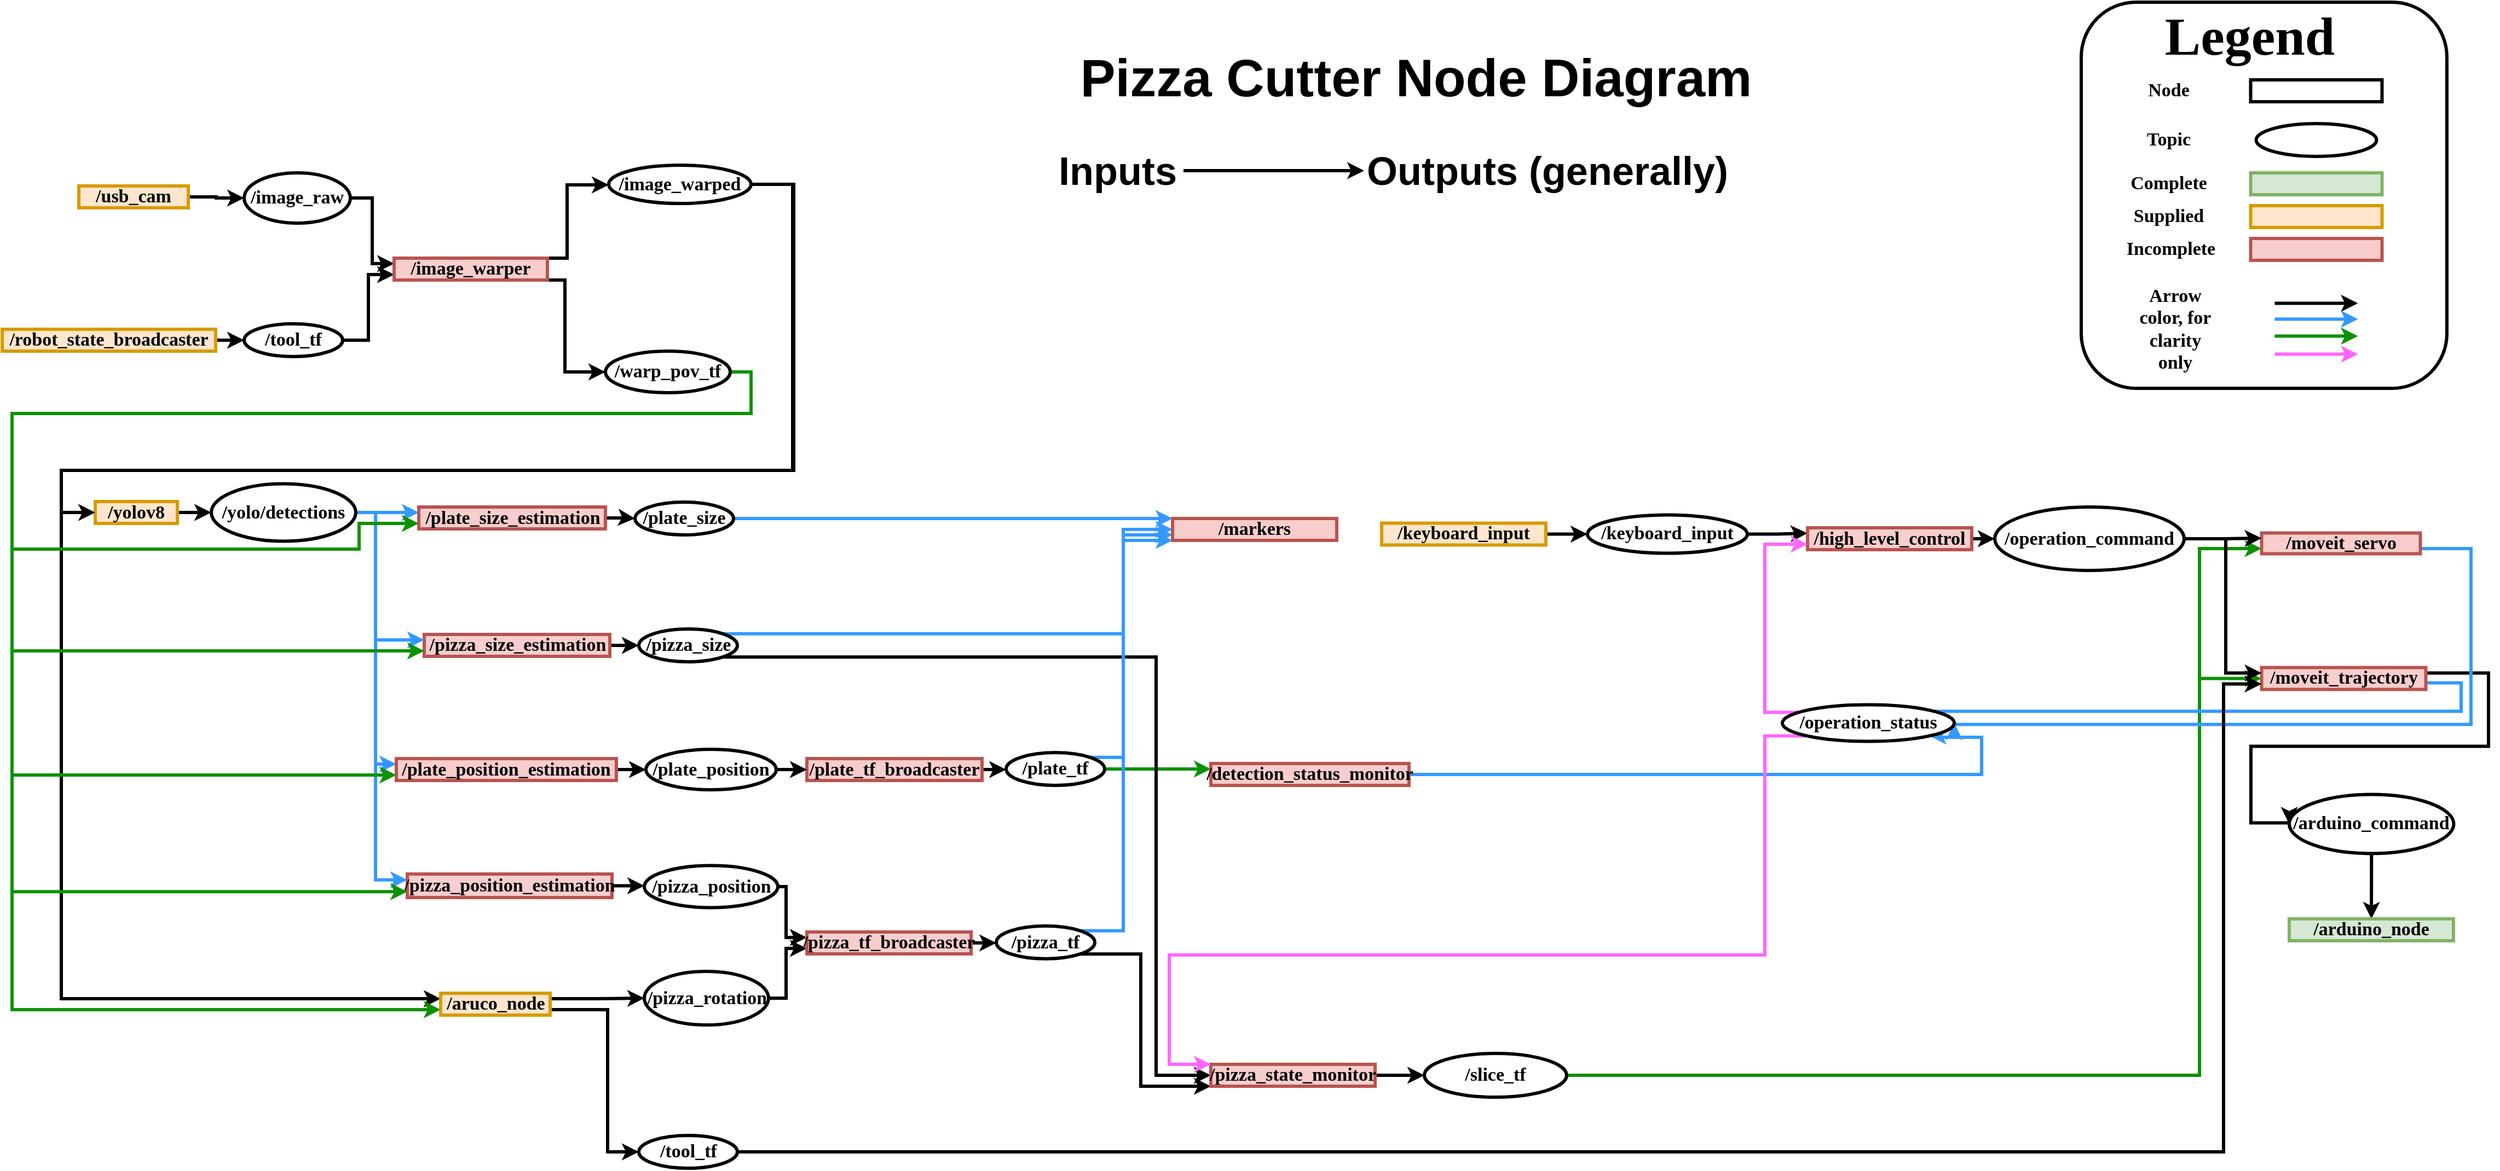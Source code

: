 <mxfile version="22.0.2" type="device">
  <diagram id="kWllGDHQSPJGRlG6Iizl" name="Updated Node Diagram">
    <mxGraphModel dx="8381" dy="4544" grid="0" gridSize="10" guides="1" tooltips="1" connect="1" arrows="1" fold="1" page="0" pageScale="1" pageWidth="827" pageHeight="1169" math="0" shadow="0">
      <root>
        <mxCell id="0" />
        <mxCell id="1" parent="0" />
        <mxCell id="zEa8WuOgElTmcph--bMK-1" style="edgeStyle=orthogonalEdgeStyle;rounded=0;orthogonalLoop=1;jettySize=auto;html=1;exitX=1;exitY=0.5;exitDx=0;exitDy=0;entryX=0;entryY=0.5;entryDx=0;entryDy=0;fontSize=17;strokeWidth=3;fontFamily=Calibri;fontStyle=1" parent="1" source="zEa8WuOgElTmcph--bMK-2" target="zEa8WuOgElTmcph--bMK-9" edge="1">
          <mxGeometry relative="1" as="geometry" />
        </mxCell>
        <mxCell id="zEa8WuOgElTmcph--bMK-2" value="/usb_cam" style="rounded=0;whiteSpace=wrap;html=1;movable=1;resizable=1;rotatable=1;deletable=1;editable=1;locked=0;connectable=1;fillColor=#ffe6cc;strokeColor=#d79b00;fontColor=#000000;fontSize=17;strokeWidth=3;fontFamily=Calibri;fontStyle=1" parent="1" vertex="1">
          <mxGeometry x="-7258" y="-3728" width="100" height="20" as="geometry" />
        </mxCell>
        <mxCell id="zEa8WuOgElTmcph--bMK-3" style="edgeStyle=orthogonalEdgeStyle;rounded=0;orthogonalLoop=1;jettySize=auto;html=1;exitX=1;exitY=0.5;exitDx=0;exitDy=0;entryX=0;entryY=0.5;entryDx=0;entryDy=0;fontSize=17;strokeWidth=3;fontFamily=Calibri;fontStyle=1" parent="1" source="zEa8WuOgElTmcph--bMK-4" target="zEa8WuOgElTmcph--bMK-14" edge="1">
          <mxGeometry relative="1" as="geometry" />
        </mxCell>
        <mxCell id="zEa8WuOgElTmcph--bMK-4" value="/yolov8" style="rounded=0;whiteSpace=wrap;html=1;movable=1;resizable=1;rotatable=1;deletable=1;editable=1;locked=0;connectable=1;fillColor=#ffe6cc;strokeColor=#d79b00;fontColor=#000000;fontSize=17;strokeWidth=3;fontFamily=Calibri;fontStyle=1" parent="1" vertex="1">
          <mxGeometry x="-7243" y="-3439.5" width="75" height="20" as="geometry" />
        </mxCell>
        <mxCell id="GLEPuOQoC-FSqrMFr7xG-17" style="edgeStyle=orthogonalEdgeStyle;rounded=0;orthogonalLoop=1;jettySize=auto;html=1;exitX=1;exitY=0.5;exitDx=0;exitDy=0;entryX=0;entryY=0.5;entryDx=0;entryDy=0;fontSize=17;strokeWidth=3;fontFamily=Calibri;fontStyle=1" parent="1" source="zEa8WuOgElTmcph--bMK-6" target="zEa8WuOgElTmcph--bMK-65" edge="1">
          <mxGeometry relative="1" as="geometry" />
        </mxCell>
        <mxCell id="zEa8WuOgElTmcph--bMK-6" value="/pizza_size_estimation" style="rounded=0;whiteSpace=wrap;html=1;movable=1;resizable=1;rotatable=1;deletable=1;editable=1;locked=0;connectable=1;fillColor=#f8cecc;strokeColor=#b85450;fontColor=#000000;fontSize=17;strokeWidth=3;fontFamily=Calibri;fontStyle=1" parent="1" vertex="1">
          <mxGeometry x="-6942.5" y="-3318" width="169.5" height="20" as="geometry" />
        </mxCell>
        <mxCell id="zEa8WuOgElTmcph--bMK-129" style="edgeStyle=orthogonalEdgeStyle;rounded=0;orthogonalLoop=1;jettySize=auto;html=1;exitX=1;exitY=0.5;exitDx=0;exitDy=0;entryX=0;entryY=0.25;entryDx=0;entryDy=0;fontSize=17;strokeWidth=3;fontFamily=Calibri;fontStyle=1" parent="1" source="zEa8WuOgElTmcph--bMK-9" target="zEa8WuOgElTmcph--bMK-29" edge="1">
          <mxGeometry relative="1" as="geometry" />
        </mxCell>
        <mxCell id="zEa8WuOgElTmcph--bMK-9" value="/image_raw" style="ellipse;whiteSpace=wrap;html=1;movable=1;resizable=1;rotatable=1;deletable=1;editable=1;locked=0;connectable=1;fontSize=17;strokeWidth=3;fontFamily=Calibri;fontStyle=1" parent="1" vertex="1">
          <mxGeometry x="-7107" y="-3740" width="97" height="46" as="geometry" />
        </mxCell>
        <mxCell id="zEa8WuOgElTmcph--bMK-151" style="edgeStyle=orthogonalEdgeStyle;rounded=0;orthogonalLoop=1;jettySize=auto;html=1;exitX=1;exitY=0.5;exitDx=0;exitDy=0;entryX=0;entryY=0.25;entryDx=0;entryDy=0;strokeColor=#3399FF;fontSize=17;strokeWidth=3;fontFamily=Calibri;fontStyle=1" parent="1" source="zEa8WuOgElTmcph--bMK-14" target="zEa8WuOgElTmcph--bMK-67" edge="1">
          <mxGeometry relative="1" as="geometry" />
        </mxCell>
        <mxCell id="zEa8WuOgElTmcph--bMK-153" style="edgeStyle=orthogonalEdgeStyle;rounded=0;orthogonalLoop=1;jettySize=auto;html=1;exitX=1;exitY=0.5;exitDx=0;exitDy=0;entryX=0;entryY=0.25;entryDx=0;entryDy=0;strokeColor=#3399FF;fontSize=17;strokeWidth=3;fontFamily=Calibri;fontStyle=1" parent="1" source="zEa8WuOgElTmcph--bMK-14" target="zEa8WuOgElTmcph--bMK-48" edge="1">
          <mxGeometry relative="1" as="geometry">
            <Array as="points">
              <mxPoint x="-6987" y="-3429" />
              <mxPoint x="-6987" y="-3199" />
            </Array>
          </mxGeometry>
        </mxCell>
        <mxCell id="zEa8WuOgElTmcph--bMK-154" style="edgeStyle=orthogonalEdgeStyle;rounded=0;orthogonalLoop=1;jettySize=auto;html=1;exitX=1;exitY=0.5;exitDx=0;exitDy=0;entryX=0;entryY=0.25;entryDx=0;entryDy=0;strokeColor=#3399FF;fontSize=17;strokeWidth=3;fontFamily=Calibri;fontStyle=1" parent="1" source="zEa8WuOgElTmcph--bMK-14" target="zEa8WuOgElTmcph--bMK-16" edge="1">
          <mxGeometry relative="1" as="geometry">
            <Array as="points">
              <mxPoint x="-6987" y="-3429" />
              <mxPoint x="-6987" y="-3093" />
            </Array>
          </mxGeometry>
        </mxCell>
        <mxCell id="zEa8WuOgElTmcph--bMK-156" style="edgeStyle=orthogonalEdgeStyle;rounded=0;orthogonalLoop=1;jettySize=auto;html=1;exitX=1;exitY=0.5;exitDx=0;exitDy=0;entryX=0;entryY=0.25;entryDx=0;entryDy=0;strokeColor=#3399FF;fontSize=17;strokeWidth=3;fontFamily=Calibri;fontStyle=1" parent="1" source="zEa8WuOgElTmcph--bMK-14" target="zEa8WuOgElTmcph--bMK-6" edge="1">
          <mxGeometry relative="1" as="geometry">
            <Array as="points">
              <mxPoint x="-6987" y="-3429" />
              <mxPoint x="-6987" y="-3313" />
            </Array>
          </mxGeometry>
        </mxCell>
        <mxCell id="zEa8WuOgElTmcph--bMK-14" value="/yolo/detections" style="ellipse;whiteSpace=wrap;html=1;movable=1;resizable=1;rotatable=1;deletable=1;editable=1;locked=0;connectable=1;fontSize=17;strokeWidth=3;fontFamily=Calibri;fontStyle=1" parent="1" vertex="1">
          <mxGeometry x="-7137" y="-3455.75" width="132" height="52.5" as="geometry" />
        </mxCell>
        <mxCell id="GLEPuOQoC-FSqrMFr7xG-12" style="edgeStyle=orthogonalEdgeStyle;rounded=0;orthogonalLoop=1;jettySize=auto;html=1;exitX=1;exitY=0.5;exitDx=0;exitDy=0;entryX=0;entryY=0.5;entryDx=0;entryDy=0;fontSize=17;strokeWidth=3;fontFamily=Calibri;fontStyle=1" parent="1" source="zEa8WuOgElTmcph--bMK-16" target="GLEPuOQoC-FSqrMFr7xG-11" edge="1">
          <mxGeometry relative="1" as="geometry" />
        </mxCell>
        <mxCell id="zEa8WuOgElTmcph--bMK-16" value="/pizza_position_estimation" style="rounded=0;whiteSpace=wrap;html=1;movable=1;resizable=1;rotatable=1;deletable=1;editable=1;locked=0;connectable=1;fillColor=#f8cecc;strokeColor=#b85450;fontColor=#000000;fontSize=17;strokeWidth=3;fontFamily=Calibri;fontStyle=1" parent="1" vertex="1">
          <mxGeometry x="-6958" y="-3099" width="187" height="21.5" as="geometry" />
        </mxCell>
        <mxCell id="GLEPuOQoC-FSqrMFr7xG-10" style="edgeStyle=orthogonalEdgeStyle;rounded=0;orthogonalLoop=1;jettySize=auto;html=1;exitX=1;exitY=0.25;exitDx=0;exitDy=0;fontSize=17;strokeWidth=3;fontFamily=Calibri;fontStyle=1" parent="1" source="HF17gQeOxWjfUrb4KybP-2" target="zEa8WuOgElTmcph--bMK-43" edge="1">
          <mxGeometry relative="1" as="geometry">
            <mxPoint x="-6305" y="-2985" as="sourcePoint" />
          </mxGeometry>
        </mxCell>
        <mxCell id="zEa8WuOgElTmcph--bMK-19" style="edgeStyle=orthogonalEdgeStyle;rounded=0;orthogonalLoop=1;jettySize=auto;html=1;exitX=1;exitY=0.5;exitDx=0;exitDy=0;entryX=0;entryY=0.5;entryDx=0;entryDy=0;fontSize=17;strokeWidth=3;fontFamily=Calibri;fontStyle=1" parent="1" source="zEa8WuOgElTmcph--bMK-20" target="zEa8WuOgElTmcph--bMK-22" edge="1">
          <mxGeometry relative="1" as="geometry" />
        </mxCell>
        <mxCell id="zEa8WuOgElTmcph--bMK-20" value="/robot_state_broadcaster" style="rounded=0;whiteSpace=wrap;html=1;movable=1;resizable=1;rotatable=1;deletable=1;editable=1;locked=0;connectable=1;fillColor=#ffe6cc;strokeColor=#d79b00;fontColor=#000000;fontSize=17;strokeWidth=3;fontFamily=Calibri;fontStyle=1" parent="1" vertex="1">
          <mxGeometry x="-7328" y="-3597" width="195" height="20" as="geometry" />
        </mxCell>
        <mxCell id="zEa8WuOgElTmcph--bMK-131" style="edgeStyle=orthogonalEdgeStyle;rounded=0;orthogonalLoop=1;jettySize=auto;html=1;exitX=1;exitY=0.5;exitDx=0;exitDy=0;entryX=0;entryY=0.75;entryDx=0;entryDy=0;fontSize=17;strokeWidth=3;fontFamily=Calibri;fontStyle=1" parent="1" source="zEa8WuOgElTmcph--bMK-22" target="zEa8WuOgElTmcph--bMK-29" edge="1">
          <mxGeometry relative="1" as="geometry" />
        </mxCell>
        <mxCell id="zEa8WuOgElTmcph--bMK-22" value="/tool_tf" style="ellipse;whiteSpace=wrap;html=1;movable=1;resizable=1;rotatable=1;deletable=1;editable=1;locked=0;connectable=1;fontSize=17;strokeWidth=3;fontFamily=Calibri;fontStyle=1" parent="1" vertex="1">
          <mxGeometry x="-7107" y="-3602" width="90" height="30" as="geometry" />
        </mxCell>
        <mxCell id="GLEPuOQoC-FSqrMFr7xG-8" style="edgeStyle=orthogonalEdgeStyle;rounded=0;orthogonalLoop=1;jettySize=auto;html=1;exitX=1;exitY=0.5;exitDx=0;exitDy=0;entryX=0;entryY=0.5;entryDx=0;entryDy=0;fontSize=17;strokeWidth=3;fontFamily=Calibri;fontStyle=1" parent="1" source="zEa8WuOgElTmcph--bMK-24" target="zEa8WuOgElTmcph--bMK-4" edge="1">
          <mxGeometry relative="1" as="geometry">
            <Array as="points">
              <mxPoint x="-6605" y="-3730" />
              <mxPoint x="-6605" y="-3468" />
              <mxPoint x="-7274" y="-3468" />
              <mxPoint x="-7274" y="-3430" />
            </Array>
          </mxGeometry>
        </mxCell>
        <mxCell id="HF17gQeOxWjfUrb4KybP-5" style="edgeStyle=orthogonalEdgeStyle;rounded=0;orthogonalLoop=1;jettySize=auto;html=1;exitX=1;exitY=0.5;exitDx=0;exitDy=0;fontSize=17;entryX=0;entryY=0.25;entryDx=0;entryDy=0;strokeWidth=3;fontFamily=Calibri;fontStyle=1" parent="1" source="zEa8WuOgElTmcph--bMK-24" target="HF17gQeOxWjfUrb4KybP-2" edge="1">
          <mxGeometry relative="1" as="geometry">
            <mxPoint x="-6993" y="-3033" as="targetPoint" />
            <Array as="points">
              <mxPoint x="-6606" y="-3730" />
              <mxPoint x="-6606" y="-3468" />
              <mxPoint x="-7274" y="-3468" />
              <mxPoint x="-7274" y="-2985" />
            </Array>
          </mxGeometry>
        </mxCell>
        <mxCell id="zEa8WuOgElTmcph--bMK-24" value="/image_warped" style="ellipse;whiteSpace=wrap;html=1;movable=1;resizable=1;rotatable=1;deletable=1;editable=1;locked=0;connectable=1;fontSize=17;strokeWidth=3;fontFamily=Calibri;fontStyle=1" parent="1" vertex="1">
          <mxGeometry x="-6774" y="-3747" width="130" height="35" as="geometry" />
        </mxCell>
        <mxCell id="zEa8WuOgElTmcph--bMK-133" style="edgeStyle=orthogonalEdgeStyle;rounded=0;orthogonalLoop=1;jettySize=auto;html=1;exitX=1;exitY=0;exitDx=0;exitDy=0;entryX=0;entryY=0.5;entryDx=0;entryDy=0;fontSize=17;strokeWidth=3;fontFamily=Calibri;fontStyle=1" parent="1" source="zEa8WuOgElTmcph--bMK-29" target="zEa8WuOgElTmcph--bMK-24" edge="1">
          <mxGeometry relative="1" as="geometry">
            <mxPoint x="-6668.87" y="-3709.913" as="targetPoint" />
            <Array as="points">
              <mxPoint x="-6812" y="-3662" />
              <mxPoint x="-6812" y="-3729" />
              <mxPoint x="-6774" y="-3729" />
            </Array>
          </mxGeometry>
        </mxCell>
        <mxCell id="zEa8WuOgElTmcph--bMK-142" style="edgeStyle=orthogonalEdgeStyle;rounded=0;orthogonalLoop=1;jettySize=auto;html=1;exitX=1;exitY=1;exitDx=0;exitDy=0;entryX=0;entryY=0.5;entryDx=0;entryDy=0;fontSize=17;strokeWidth=3;fontFamily=Calibri;fontStyle=1" parent="1" source="zEa8WuOgElTmcph--bMK-29" target="zEa8WuOgElTmcph--bMK-41" edge="1">
          <mxGeometry relative="1" as="geometry">
            <Array as="points">
              <mxPoint x="-6814" y="-3642" />
              <mxPoint x="-6814" y="-3558" />
            </Array>
          </mxGeometry>
        </mxCell>
        <mxCell id="zEa8WuOgElTmcph--bMK-29" value="/image_warper" style="rounded=0;whiteSpace=wrap;html=1;movable=1;resizable=1;rotatable=1;deletable=1;editable=1;locked=0;connectable=1;fillColor=#f8cecc;strokeColor=#b85450;fontColor=#000000;fontSize=17;strokeWidth=3;fontFamily=Calibri;fontStyle=1" parent="1" vertex="1">
          <mxGeometry x="-6970" y="-3662" width="140" height="20" as="geometry" />
        </mxCell>
        <mxCell id="GLEPuOQoC-FSqrMFr7xG-1" style="edgeStyle=orthogonalEdgeStyle;rounded=0;orthogonalLoop=1;jettySize=auto;html=1;exitX=1;exitY=0.5;exitDx=0;exitDy=0;entryX=0;entryY=0.75;entryDx=0;entryDy=0;strokeColor=#0c9202;fontSize=17;strokeWidth=3;fontFamily=Calibri;fontStyle=1" parent="1" source="zEa8WuOgElTmcph--bMK-41" target="zEa8WuOgElTmcph--bMK-67" edge="1">
          <mxGeometry relative="1" as="geometry">
            <Array as="points">
              <mxPoint x="-6644" y="-3558" />
              <mxPoint x="-6644" y="-3520" />
              <mxPoint x="-7319" y="-3520" />
              <mxPoint x="-7319" y="-3396" />
              <mxPoint x="-7002" y="-3396" />
              <mxPoint x="-7002" y="-3420" />
            </Array>
          </mxGeometry>
        </mxCell>
        <mxCell id="GLEPuOQoC-FSqrMFr7xG-2" style="edgeStyle=orthogonalEdgeStyle;rounded=0;orthogonalLoop=1;jettySize=auto;html=1;exitX=1;exitY=0.5;exitDx=0;exitDy=0;entryX=0;entryY=0.75;entryDx=0;entryDy=0;strokeColor=#0c9202;fontSize=17;strokeWidth=3;fontFamily=Calibri;fontStyle=1" parent="1" source="zEa8WuOgElTmcph--bMK-41" target="zEa8WuOgElTmcph--bMK-6" edge="1">
          <mxGeometry relative="1" as="geometry">
            <Array as="points">
              <mxPoint x="-6644" y="-3558" />
              <mxPoint x="-6644" y="-3520" />
              <mxPoint x="-7319" y="-3520" />
              <mxPoint x="-7319" y="-3303" />
            </Array>
          </mxGeometry>
        </mxCell>
        <mxCell id="GLEPuOQoC-FSqrMFr7xG-3" style="edgeStyle=orthogonalEdgeStyle;rounded=0;orthogonalLoop=1;jettySize=auto;html=1;exitX=1;exitY=0.5;exitDx=0;exitDy=0;entryX=0;entryY=0.75;entryDx=0;entryDy=0;strokeColor=#0c9202;fontSize=17;strokeWidth=3;fontFamily=Calibri;fontStyle=1" parent="1" source="zEa8WuOgElTmcph--bMK-41" target="zEa8WuOgElTmcph--bMK-48" edge="1">
          <mxGeometry relative="1" as="geometry">
            <Array as="points">
              <mxPoint x="-6644" y="-3558" />
              <mxPoint x="-6644" y="-3520" />
              <mxPoint x="-7319" y="-3520" />
              <mxPoint x="-7319" y="-3189" />
            </Array>
          </mxGeometry>
        </mxCell>
        <mxCell id="GLEPuOQoC-FSqrMFr7xG-4" style="edgeStyle=orthogonalEdgeStyle;rounded=0;orthogonalLoop=1;jettySize=auto;html=1;exitX=1;exitY=0.5;exitDx=0;exitDy=0;entryX=0;entryY=0.75;entryDx=0;entryDy=0;strokeColor=#0C9202;fontSize=17;strokeWidth=3;fontFamily=Calibri;fontStyle=1" parent="1" source="zEa8WuOgElTmcph--bMK-41" target="zEa8WuOgElTmcph--bMK-16" edge="1">
          <mxGeometry relative="1" as="geometry">
            <Array as="points">
              <mxPoint x="-6644" y="-3558" />
              <mxPoint x="-6644" y="-3520" />
              <mxPoint x="-7319" y="-3520" />
              <mxPoint x="-7319" y="-3082" />
            </Array>
          </mxGeometry>
        </mxCell>
        <mxCell id="HF17gQeOxWjfUrb4KybP-4" style="edgeStyle=orthogonalEdgeStyle;rounded=0;orthogonalLoop=1;jettySize=auto;html=1;exitX=1;exitY=0.5;exitDx=0;exitDy=0;strokeColor=#0C9202;fontSize=17;entryX=0;entryY=0.75;entryDx=0;entryDy=0;strokeWidth=3;fontFamily=Calibri;fontStyle=1" parent="1" source="zEa8WuOgElTmcph--bMK-41" target="HF17gQeOxWjfUrb4KybP-2" edge="1">
          <mxGeometry relative="1" as="geometry">
            <mxPoint x="-7107" y="-2915" as="targetPoint" />
            <Array as="points">
              <mxPoint x="-6644" y="-3558" />
              <mxPoint x="-6644" y="-3520" />
              <mxPoint x="-7319" y="-3520" />
              <mxPoint x="-7319" y="-2975" />
            </Array>
          </mxGeometry>
        </mxCell>
        <mxCell id="zEa8WuOgElTmcph--bMK-41" value="/warp_pov_tf" style="ellipse;whiteSpace=wrap;html=1;movable=1;resizable=1;rotatable=1;deletable=1;editable=1;locked=0;connectable=1;fontSize=17;strokeWidth=3;fontFamily=Calibri;fontStyle=1" parent="1" vertex="1">
          <mxGeometry x="-6777" y="-3577" width="114" height="38" as="geometry" />
        </mxCell>
        <mxCell id="GLEPuOQoC-FSqrMFr7xG-14" style="edgeStyle=orthogonalEdgeStyle;rounded=0;orthogonalLoop=1;jettySize=auto;html=1;exitX=1;exitY=0.5;exitDx=0;exitDy=0;entryX=0;entryY=0.75;entryDx=0;entryDy=0;fontSize=17;strokeWidth=3;fontFamily=Calibri;fontStyle=1" parent="1" source="zEa8WuOgElTmcph--bMK-43" target="GLEPuOQoC-FSqrMFr7xG-13" edge="1">
          <mxGeometry relative="1" as="geometry">
            <Array as="points">
              <mxPoint x="-6612" y="-2985" />
              <mxPoint x="-6612" y="-3031" />
            </Array>
          </mxGeometry>
        </mxCell>
        <mxCell id="zEa8WuOgElTmcph--bMK-43" value="/pizza_rotation" style="ellipse;whiteSpace=wrap;html=1;movable=1;resizable=1;rotatable=1;deletable=1;editable=1;locked=0;connectable=1;fontSize=17;strokeWidth=3;fontFamily=Calibri;fontStyle=1" parent="1" vertex="1">
          <mxGeometry x="-6741.5" y="-3010" width="113.5" height="49" as="geometry" />
        </mxCell>
        <mxCell id="GLEPuOQoC-FSqrMFr7xG-18" style="edgeStyle=orthogonalEdgeStyle;rounded=0;orthogonalLoop=1;jettySize=auto;html=1;exitX=1;exitY=0.5;exitDx=0;exitDy=0;entryX=0;entryY=0.5;entryDx=0;entryDy=0;fontSize=17;strokeWidth=3;fontFamily=Calibri;fontStyle=1" parent="1" source="zEa8WuOgElTmcph--bMK-48" target="zEa8WuOgElTmcph--bMK-69" edge="1">
          <mxGeometry relative="1" as="geometry" />
        </mxCell>
        <mxCell id="zEa8WuOgElTmcph--bMK-48" value="/plate_position_estimation" style="rounded=0;whiteSpace=wrap;html=1;movable=1;resizable=1;rotatable=1;deletable=1;editable=1;locked=0;connectable=1;fillColor=#f8cecc;strokeColor=#b85450;fontColor=#000000;fontSize=17;strokeWidth=3;fontFamily=Calibri;fontStyle=1" parent="1" vertex="1">
          <mxGeometry x="-6968" y="-3204.5" width="201" height="20" as="geometry" />
        </mxCell>
        <mxCell id="GLEPuOQoC-FSqrMFr7xG-21" style="edgeStyle=orthogonalEdgeStyle;rounded=0;orthogonalLoop=1;jettySize=auto;html=1;exitX=1;exitY=0.5;exitDx=0;exitDy=0;entryX=0;entryY=0.5;entryDx=0;entryDy=0;fontSize=17;strokeWidth=3;fontFamily=Calibri;fontStyle=1" parent="1" source="zEa8WuOgElTmcph--bMK-59" target="zEa8WuOgElTmcph--bMK-63" edge="1">
          <mxGeometry relative="1" as="geometry" />
        </mxCell>
        <mxCell id="zEa8WuOgElTmcph--bMK-59" value="/plate_tf_broadcaster" style="rounded=0;whiteSpace=wrap;html=1;movable=1;resizable=1;rotatable=1;deletable=1;editable=1;locked=0;connectable=1;fillColor=#f8cecc;strokeColor=#b85450;fontColor=#000000;fontSize=17;strokeWidth=3;fontFamily=Calibri;fontStyle=1" parent="1" vertex="1">
          <mxGeometry x="-6593" y="-3204.5" width="160" height="20" as="geometry" />
        </mxCell>
        <mxCell id="GLEPuOQoC-FSqrMFr7xG-31" style="edgeStyle=orthogonalEdgeStyle;rounded=0;orthogonalLoop=1;jettySize=auto;html=1;exitX=1;exitY=0;exitDx=0;exitDy=0;entryX=0;entryY=0.75;entryDx=0;entryDy=0;strokeColor=#3399FF;fontSize=17;strokeWidth=3;fontFamily=Calibri;fontStyle=1" parent="1" source="zEa8WuOgElTmcph--bMK-63" target="GLEPuOQoC-FSqrMFr7xG-26" edge="1">
          <mxGeometry relative="1" as="geometry">
            <Array as="points">
              <mxPoint x="-6304" y="-3206" />
              <mxPoint x="-6304" y="-3409" />
            </Array>
          </mxGeometry>
        </mxCell>
        <mxCell id="GLEPuOQoC-FSqrMFr7xG-45" style="edgeStyle=orthogonalEdgeStyle;rounded=0;orthogonalLoop=1;jettySize=auto;html=1;exitX=1;exitY=0.5;exitDx=0;exitDy=0;entryX=0;entryY=0.25;entryDx=0;entryDy=0;strokeColor=#0C9202;fontSize=17;strokeWidth=3;fontFamily=Calibri;fontStyle=1" parent="1" source="zEa8WuOgElTmcph--bMK-63" target="GLEPuOQoC-FSqrMFr7xG-47" edge="1">
          <mxGeometry relative="1" as="geometry">
            <mxPoint x="-5257" y="-3194" as="targetPoint" />
          </mxGeometry>
        </mxCell>
        <mxCell id="zEa8WuOgElTmcph--bMK-63" value="/plate_tf" style="ellipse;whiteSpace=wrap;html=1;movable=1;resizable=1;rotatable=1;deletable=1;editable=1;locked=0;connectable=1;fontSize=17;strokeWidth=3;fontFamily=Calibri;fontStyle=1" parent="1" vertex="1">
          <mxGeometry x="-6411" y="-3210" width="90" height="30" as="geometry" />
        </mxCell>
        <mxCell id="GLEPuOQoC-FSqrMFr7xG-32" style="edgeStyle=orthogonalEdgeStyle;rounded=0;orthogonalLoop=1;jettySize=auto;html=1;exitX=1;exitY=0;exitDx=0;exitDy=0;entryX=0;entryY=0.5;entryDx=0;entryDy=0;strokeColor=#3399FF;fontSize=17;strokeWidth=3;fontFamily=Calibri;fontStyle=1" parent="1" source="zEa8WuOgElTmcph--bMK-65" target="GLEPuOQoC-FSqrMFr7xG-26" edge="1">
          <mxGeometry relative="1" as="geometry">
            <Array as="points">
              <mxPoint x="-6304" y="-3319" />
              <mxPoint x="-6304" y="-3414" />
            </Array>
          </mxGeometry>
        </mxCell>
        <mxCell id="GLEPuOQoC-FSqrMFr7xG-38" style="edgeStyle=orthogonalEdgeStyle;rounded=0;orthogonalLoop=1;jettySize=auto;html=1;exitX=1;exitY=1;exitDx=0;exitDy=0;entryX=0;entryY=0.5;entryDx=0;entryDy=0;fontSize=17;strokeWidth=3;fontFamily=Calibri;fontStyle=1" parent="1" source="zEa8WuOgElTmcph--bMK-65" target="GLEPuOQoC-FSqrMFr7xG-34" edge="1">
          <mxGeometry relative="1" as="geometry">
            <Array as="points">
              <mxPoint x="-6274" y="-3297" />
              <mxPoint x="-6274" y="-2915" />
            </Array>
          </mxGeometry>
        </mxCell>
        <mxCell id="zEa8WuOgElTmcph--bMK-65" value="/pizza_size" style="ellipse;whiteSpace=wrap;html=1;movable=1;resizable=1;rotatable=1;deletable=1;editable=1;locked=0;connectable=1;fontSize=17;strokeWidth=3;fontFamily=Calibri;fontStyle=1" parent="1" vertex="1">
          <mxGeometry x="-6746.5" y="-3323" width="90" height="30" as="geometry" />
        </mxCell>
        <mxCell id="GLEPuOQoC-FSqrMFr7xG-25" style="edgeStyle=orthogonalEdgeStyle;rounded=0;orthogonalLoop=1;jettySize=auto;html=1;exitX=1;exitY=0.5;exitDx=0;exitDy=0;fontSize=17;strokeWidth=3;fontFamily=Calibri;fontStyle=1" parent="1" source="zEa8WuOgElTmcph--bMK-67" target="GLEPuOQoC-FSqrMFr7xG-24" edge="1">
          <mxGeometry relative="1" as="geometry" />
        </mxCell>
        <mxCell id="zEa8WuOgElTmcph--bMK-67" value="/plate_size_estimation" style="rounded=0;whiteSpace=wrap;html=1;movable=1;resizable=1;rotatable=1;deletable=1;editable=1;locked=0;connectable=1;fillColor=#f8cecc;strokeColor=#b85450;fontColor=#000000;fontSize=17;strokeWidth=3;fontFamily=Calibri;fontStyle=1" parent="1" vertex="1">
          <mxGeometry x="-6947.5" y="-3434.5" width="170.5" height="20" as="geometry" />
        </mxCell>
        <mxCell id="GLEPuOQoC-FSqrMFr7xG-20" style="edgeStyle=orthogonalEdgeStyle;rounded=0;orthogonalLoop=1;jettySize=auto;html=1;exitX=1;exitY=0.5;exitDx=0;exitDy=0;entryX=0;entryY=0.5;entryDx=0;entryDy=0;fontSize=17;strokeWidth=3;fontFamily=Calibri;fontStyle=1" parent="1" source="zEa8WuOgElTmcph--bMK-69" target="zEa8WuOgElTmcph--bMK-59" edge="1">
          <mxGeometry relative="1" as="geometry" />
        </mxCell>
        <mxCell id="zEa8WuOgElTmcph--bMK-69" value="/plate_position" style="ellipse;whiteSpace=wrap;html=1;movable=1;resizable=1;rotatable=1;deletable=1;editable=1;locked=0;connectable=1;fontSize=17;strokeWidth=3;fontFamily=Calibri;fontStyle=1" parent="1" vertex="1">
          <mxGeometry x="-6740" y="-3213" width="119" height="37" as="geometry" />
        </mxCell>
        <mxCell id="zEa8WuOgElTmcph--bMK-110" value="&lt;span style=&quot;font-size: 48px;&quot;&gt;Pizza Cutter Node Diagram&lt;/span&gt;" style="text;html=1;strokeColor=none;fillColor=none;align=center;verticalAlign=middle;whiteSpace=wrap;rounded=0;strokeWidth=3;fontStyle=1" parent="1" vertex="1">
          <mxGeometry x="-6429" y="-3882" width="785" height="110" as="geometry" />
        </mxCell>
        <mxCell id="zEa8WuOgElTmcph--bMK-111" value="" style="rounded=1;whiteSpace=wrap;html=1;fontSize=17;strokeWidth=3;fontFamily=Calibri;fontStyle=1" parent="1" vertex="1">
          <mxGeometry x="-5429" y="-3896" width="334" height="353" as="geometry" />
        </mxCell>
        <mxCell id="zEa8WuOgElTmcph--bMK-112" value="&lt;font style=&quot;font-size: 49px;&quot;&gt;Legend&lt;/font&gt;" style="text;html=1;strokeColor=none;fillColor=none;align=center;verticalAlign=middle;whiteSpace=wrap;rounded=0;fontSize=49;strokeWidth=3;fontFamily=Calibri;fontStyle=1" parent="1" vertex="1">
          <mxGeometry x="-5340" y="-3879" width="130" height="30" as="geometry" />
        </mxCell>
        <mxCell id="zEa8WuOgElTmcph--bMK-113" value="" style="ellipse;whiteSpace=wrap;html=1;fontSize=17;strokeWidth=3;fontFamily=Calibri;fontStyle=1" parent="1" vertex="1">
          <mxGeometry x="-5269.25" y="-3785" width="110" height="30" as="geometry" />
        </mxCell>
        <mxCell id="zEa8WuOgElTmcph--bMK-114" value="" style="rounded=0;whiteSpace=wrap;html=1;movable=1;resizable=1;rotatable=1;deletable=1;editable=1;locked=0;connectable=1;fontSize=17;strokeWidth=3;fontFamily=Calibri;fontStyle=1" parent="1" vertex="1">
          <mxGeometry x="-5274.25" y="-3825" width="120" height="20" as="geometry" />
        </mxCell>
        <mxCell id="zEa8WuOgElTmcph--bMK-115" value="Node" style="text;html=1;strokeColor=none;fillColor=none;align=center;verticalAlign=middle;whiteSpace=wrap;rounded=0;fontSize=17;strokeWidth=3;fontFamily=Calibri;fontStyle=1" parent="1" vertex="1">
          <mxGeometry x="-5379.25" y="-3830" width="60" height="30" as="geometry" />
        </mxCell>
        <mxCell id="zEa8WuOgElTmcph--bMK-116" value="Topic" style="text;html=1;strokeColor=none;fillColor=none;align=center;verticalAlign=middle;whiteSpace=wrap;rounded=0;fontSize=17;strokeWidth=3;fontFamily=Calibri;fontStyle=1" parent="1" vertex="1">
          <mxGeometry x="-5379.25" y="-3785" width="60" height="30" as="geometry" />
        </mxCell>
        <mxCell id="zEa8WuOgElTmcph--bMK-118" value="Complete" style="text;html=1;strokeColor=none;fillColor=none;align=center;verticalAlign=middle;whiteSpace=wrap;rounded=0;fontSize=17;strokeWidth=3;fontFamily=Calibri;fontStyle=1" parent="1" vertex="1">
          <mxGeometry x="-5379.25" y="-3745" width="60" height="30" as="geometry" />
        </mxCell>
        <mxCell id="zEa8WuOgElTmcph--bMK-120" value="Supplied" style="text;html=1;strokeColor=none;fillColor=none;align=center;verticalAlign=middle;whiteSpace=wrap;rounded=0;fontSize=17;strokeWidth=3;fontFamily=Calibri;fontStyle=1" parent="1" vertex="1">
          <mxGeometry x="-5379.25" y="-3715" width="60" height="30" as="geometry" />
        </mxCell>
        <mxCell id="zEa8WuOgElTmcph--bMK-122" value="Incomplete" style="text;html=1;strokeColor=none;fillColor=none;align=center;verticalAlign=middle;whiteSpace=wrap;rounded=0;fontSize=17;strokeWidth=3;fontFamily=Calibri;fontStyle=1" parent="1" vertex="1">
          <mxGeometry x="-5376.75" y="-3685" width="60" height="30" as="geometry" />
        </mxCell>
        <mxCell id="zEa8WuOgElTmcph--bMK-123" style="edgeStyle=orthogonalEdgeStyle;rounded=0;orthogonalLoop=1;jettySize=auto;html=1;exitX=1;exitY=0.5;exitDx=0;exitDy=0;entryX=0;entryY=0.5;entryDx=0;entryDy=0;strokeWidth=3;fontStyle=1" parent="1" source="zEa8WuOgElTmcph--bMK-124" target="zEa8WuOgElTmcph--bMK-125" edge="1">
          <mxGeometry relative="1" as="geometry" />
        </mxCell>
        <mxCell id="zEa8WuOgElTmcph--bMK-124" value="&lt;font style=&quot;font-size: 36px;&quot;&gt;Inputs&lt;/font&gt;" style="rounded=0;whiteSpace=wrap;html=1;strokeColor=none;fillColor=none;strokeWidth=3;fontStyle=1" parent="1" vertex="1">
          <mxGeometry x="-6369" y="-3772" width="120" height="60" as="geometry" />
        </mxCell>
        <mxCell id="zEa8WuOgElTmcph--bMK-125" value="&lt;font style=&quot;font-size: 36px;&quot;&gt;Outputs (generally)&lt;/font&gt;" style="rounded=0;whiteSpace=wrap;html=1;strokeColor=none;fillColor=none;strokeWidth=3;fontStyle=1" parent="1" vertex="1">
          <mxGeometry x="-6084" y="-3772" width="335" height="60" as="geometry" />
        </mxCell>
        <mxCell id="GLEPuOQoC-FSqrMFr7xG-16" style="edgeStyle=orthogonalEdgeStyle;rounded=0;orthogonalLoop=1;jettySize=auto;html=1;exitX=1;exitY=0.5;exitDx=0;exitDy=0;entryX=0;entryY=0.25;entryDx=0;entryDy=0;fontSize=17;strokeWidth=3;fontFamily=Calibri;fontStyle=1" parent="1" source="GLEPuOQoC-FSqrMFr7xG-11" target="GLEPuOQoC-FSqrMFr7xG-13" edge="1">
          <mxGeometry relative="1" as="geometry">
            <Array as="points">
              <mxPoint x="-6612" y="-3087" />
              <mxPoint x="-6612" y="-3041" />
            </Array>
          </mxGeometry>
        </mxCell>
        <mxCell id="GLEPuOQoC-FSqrMFr7xG-11" value="/pizza_position" style="ellipse;whiteSpace=wrap;html=1;movable=1;resizable=1;rotatable=1;deletable=1;editable=1;locked=0;connectable=1;fontSize=17;strokeWidth=3;fontFamily=Calibri;fontStyle=1" parent="1" vertex="1">
          <mxGeometry x="-6741.5" y="-3106.75" width="122" height="38.5" as="geometry" />
        </mxCell>
        <mxCell id="GLEPuOQoC-FSqrMFr7xG-23" style="edgeStyle=orthogonalEdgeStyle;rounded=0;orthogonalLoop=1;jettySize=auto;html=1;exitX=1;exitY=0.5;exitDx=0;exitDy=0;entryX=0;entryY=0.5;entryDx=0;entryDy=0;fontSize=17;strokeWidth=3;fontFamily=Calibri;fontStyle=1" parent="1" source="GLEPuOQoC-FSqrMFr7xG-13" target="GLEPuOQoC-FSqrMFr7xG-22" edge="1">
          <mxGeometry relative="1" as="geometry" />
        </mxCell>
        <mxCell id="GLEPuOQoC-FSqrMFr7xG-13" value="/pizza_tf_broadcaster" style="rounded=0;whiteSpace=wrap;html=1;movable=1;resizable=1;rotatable=1;deletable=1;editable=1;locked=0;connectable=1;fillColor=#f8cecc;strokeColor=#b85450;fontColor=#000000;fontSize=17;strokeWidth=3;fontFamily=Calibri;fontStyle=1" parent="1" vertex="1">
          <mxGeometry x="-6593" y="-3046" width="150" height="20" as="geometry" />
        </mxCell>
        <mxCell id="GLEPuOQoC-FSqrMFr7xG-30" style="edgeStyle=orthogonalEdgeStyle;rounded=0;orthogonalLoop=1;jettySize=auto;html=1;exitX=1;exitY=0;exitDx=0;exitDy=0;entryX=0;entryY=1;entryDx=0;entryDy=0;strokeColor=#3399FF;fontSize=17;strokeWidth=3;fontFamily=Calibri;fontStyle=1" parent="1" source="GLEPuOQoC-FSqrMFr7xG-22" target="GLEPuOQoC-FSqrMFr7xG-26" edge="1">
          <mxGeometry relative="1" as="geometry">
            <Array as="points">
              <mxPoint x="-6304" y="-3047" />
              <mxPoint x="-6304" y="-3404" />
            </Array>
          </mxGeometry>
        </mxCell>
        <mxCell id="GLEPuOQoC-FSqrMFr7xG-37" style="edgeStyle=orthogonalEdgeStyle;rounded=0;orthogonalLoop=1;jettySize=auto;html=1;exitX=1;exitY=1;exitDx=0;exitDy=0;entryX=0;entryY=1;entryDx=0;entryDy=0;fontSize=17;strokeWidth=3;fontFamily=Calibri;fontStyle=1" parent="1" source="GLEPuOQoC-FSqrMFr7xG-22" target="GLEPuOQoC-FSqrMFr7xG-34" edge="1">
          <mxGeometry relative="1" as="geometry">
            <Array as="points">
              <mxPoint x="-6288" y="-3026" />
              <mxPoint x="-6288" y="-2905" />
            </Array>
          </mxGeometry>
        </mxCell>
        <mxCell id="GLEPuOQoC-FSqrMFr7xG-22" value="/pizza_tf" style="ellipse;whiteSpace=wrap;html=1;movable=1;resizable=1;rotatable=1;deletable=1;editable=1;locked=0;connectable=1;fontSize=17;strokeWidth=3;fontFamily=Calibri;fontStyle=1" parent="1" vertex="1">
          <mxGeometry x="-6420" y="-3051.5" width="90" height="30" as="geometry" />
        </mxCell>
        <mxCell id="HF17gQeOxWjfUrb4KybP-10" style="edgeStyle=orthogonalEdgeStyle;rounded=0;orthogonalLoop=1;jettySize=auto;html=1;exitX=1;exitY=0.5;exitDx=0;exitDy=0;entryX=0;entryY=0;entryDx=0;entryDy=0;strokeColor=#3399FF;fontSize=17;strokeWidth=3;fontFamily=Calibri;fontStyle=1" parent="1" source="GLEPuOQoC-FSqrMFr7xG-24" target="GLEPuOQoC-FSqrMFr7xG-26" edge="1">
          <mxGeometry relative="1" as="geometry">
            <Array as="points">
              <mxPoint x="-6362" y="-3424" />
              <mxPoint x="-6362" y="-3424" />
            </Array>
          </mxGeometry>
        </mxCell>
        <mxCell id="GLEPuOQoC-FSqrMFr7xG-24" value="/plate_size" style="ellipse;whiteSpace=wrap;html=1;movable=1;resizable=1;rotatable=1;deletable=1;editable=1;locked=0;connectable=1;fontSize=17;strokeWidth=3;fontFamily=Calibri;fontStyle=1" parent="1" vertex="1">
          <mxGeometry x="-6750" y="-3439" width="90" height="30" as="geometry" />
        </mxCell>
        <mxCell id="GLEPuOQoC-FSqrMFr7xG-26" value="/markers" style="rounded=0;whiteSpace=wrap;html=1;movable=1;resizable=1;rotatable=1;deletable=1;editable=1;locked=0;connectable=1;fillColor=#f8cecc;strokeColor=#b85450;fontColor=#000000;fontSize=17;strokeWidth=3;fontFamily=Calibri;fontStyle=1" parent="1" vertex="1">
          <mxGeometry x="-6259" y="-3424" width="150" height="20" as="geometry" />
        </mxCell>
        <mxCell id="GLEPuOQoC-FSqrMFr7xG-40" style="edgeStyle=orthogonalEdgeStyle;rounded=0;orthogonalLoop=1;jettySize=auto;html=1;exitX=1;exitY=0.5;exitDx=0;exitDy=0;entryX=0;entryY=0.5;entryDx=0;entryDy=0;fontSize=17;strokeWidth=3;fontFamily=Calibri;fontStyle=1" parent="1" source="GLEPuOQoC-FSqrMFr7xG-34" target="GLEPuOQoC-FSqrMFr7xG-39" edge="1">
          <mxGeometry relative="1" as="geometry" />
        </mxCell>
        <mxCell id="GLEPuOQoC-FSqrMFr7xG-34" value="/pizza_state_monitor" style="rounded=0;whiteSpace=wrap;html=1;movable=1;resizable=1;rotatable=1;deletable=1;editable=1;locked=0;connectable=1;fillColor=#f8cecc;strokeColor=#b85450;fontColor=#000000;fontSize=17;strokeWidth=3;fontFamily=Calibri;fontStyle=1" parent="1" vertex="1">
          <mxGeometry x="-6224" y="-2925" width="150" height="20" as="geometry" />
        </mxCell>
        <mxCell id="GLEPuOQoC-FSqrMFr7xG-80" style="edgeStyle=orthogonalEdgeStyle;rounded=0;orthogonalLoop=1;jettySize=auto;html=1;exitX=1;exitY=0.5;exitDx=0;exitDy=0;entryX=0;entryY=0.75;entryDx=0;entryDy=0;strokeColor=#0C9202;fontSize=17;strokeWidth=3;fontFamily=Calibri;fontStyle=1" parent="1" source="GLEPuOQoC-FSqrMFr7xG-39" target="GLEPuOQoC-FSqrMFr7xG-42" edge="1">
          <mxGeometry relative="1" as="geometry">
            <Array as="points">
              <mxPoint x="-5321" y="-2915" />
              <mxPoint x="-5321" y="-3396" />
            </Array>
          </mxGeometry>
        </mxCell>
        <mxCell id="GLEPuOQoC-FSqrMFr7xG-81" style="edgeStyle=orthogonalEdgeStyle;rounded=0;orthogonalLoop=1;jettySize=auto;html=1;exitX=1;exitY=0.5;exitDx=0;exitDy=0;entryX=0;entryY=0.5;entryDx=0;entryDy=0;strokeColor=#0C9202;fontSize=17;strokeWidth=3;fontFamily=Calibri;fontStyle=1" parent="1" source="GLEPuOQoC-FSqrMFr7xG-39" target="GLEPuOQoC-FSqrMFr7xG-41" edge="1">
          <mxGeometry relative="1" as="geometry">
            <Array as="points">
              <mxPoint x="-5321" y="-2915" />
              <mxPoint x="-5321" y="-3278" />
            </Array>
          </mxGeometry>
        </mxCell>
        <mxCell id="GLEPuOQoC-FSqrMFr7xG-39" value="/slice_tf" style="ellipse;whiteSpace=wrap;html=1;movable=1;resizable=1;rotatable=1;deletable=1;editable=1;locked=0;connectable=1;fontSize=17;strokeWidth=3;fontFamily=Calibri;fontStyle=1" parent="1" vertex="1">
          <mxGeometry x="-6029" y="-2935" width="130" height="40" as="geometry" />
        </mxCell>
        <mxCell id="GLEPuOQoC-FSqrMFr7xG-67" style="edgeStyle=orthogonalEdgeStyle;rounded=0;orthogonalLoop=1;jettySize=auto;html=1;exitX=1;exitY=0.75;exitDx=0;exitDy=0;entryX=1;entryY=0;entryDx=0;entryDy=0;strokeColor=#3399FF;fontSize=17;strokeWidth=3;fontFamily=Calibri;fontStyle=1" parent="1" source="GLEPuOQoC-FSqrMFr7xG-41" target="GLEPuOQoC-FSqrMFr7xG-64" edge="1">
          <mxGeometry relative="1" as="geometry">
            <mxPoint x="-4295.316" y="-3201.961" as="targetPoint" />
            <Array as="points">
              <mxPoint x="-5082" y="-3273.75" />
              <mxPoint x="-5082" y="-3247.75" />
            </Array>
          </mxGeometry>
        </mxCell>
        <mxCell id="HF17gQeOxWjfUrb4KybP-12" style="edgeStyle=orthogonalEdgeStyle;rounded=0;orthogonalLoop=1;jettySize=auto;html=1;exitX=1;exitY=0.25;exitDx=0;exitDy=0;entryX=0;entryY=0.5;entryDx=0;entryDy=0;fontSize=17;strokeWidth=3;fontFamily=Calibri;fontStyle=1" parent="1" source="GLEPuOQoC-FSqrMFr7xG-41" target="HF17gQeOxWjfUrb4KybP-11" edge="1">
          <mxGeometry relative="1" as="geometry">
            <Array as="points">
              <mxPoint x="-5057" y="-3282.75" />
              <mxPoint x="-5057" y="-3215.75" />
              <mxPoint x="-5274" y="-3215.75" />
              <mxPoint x="-5274" y="-3145.75" />
            </Array>
          </mxGeometry>
        </mxCell>
        <mxCell id="GLEPuOQoC-FSqrMFr7xG-41" value="/moveit_trajectory" style="rounded=0;whiteSpace=wrap;html=1;movable=1;resizable=1;rotatable=1;deletable=1;editable=1;locked=0;connectable=1;fillColor=#f8cecc;strokeColor=#b85450;fontSize=17;strokeWidth=3;fontFamily=Calibri;fontStyle=1" parent="1" vertex="1">
          <mxGeometry x="-5264.25" y="-3287.75" width="150" height="20" as="geometry" />
        </mxCell>
        <mxCell id="GLEPuOQoC-FSqrMFr7xG-68" style="edgeStyle=orthogonalEdgeStyle;rounded=0;orthogonalLoop=1;jettySize=auto;html=1;exitX=1;exitY=0.75;exitDx=0;exitDy=0;entryX=1;entryY=0.5;entryDx=0;entryDy=0;strokeColor=#3399FF;fontSize=17;strokeWidth=3;fontFamily=Calibri;fontStyle=1" parent="1" source="GLEPuOQoC-FSqrMFr7xG-42" target="GLEPuOQoC-FSqrMFr7xG-64" edge="1">
          <mxGeometry relative="1" as="geometry">
            <mxPoint x="-4352" y="-3177.75" as="targetPoint" />
            <Array as="points">
              <mxPoint x="-5073" y="-3396.75" />
              <mxPoint x="-5073" y="-3235.75" />
            </Array>
          </mxGeometry>
        </mxCell>
        <mxCell id="GLEPuOQoC-FSqrMFr7xG-42" value="/moveit_servo" style="rounded=0;whiteSpace=wrap;html=1;movable=1;resizable=1;rotatable=1;deletable=1;editable=1;locked=0;connectable=1;fillColor=#f8cecc;strokeColor=#b85450;fontColor=#000000;fontSize=17;strokeWidth=3;fontFamily=Calibri;fontStyle=1" parent="1" vertex="1">
          <mxGeometry x="-5264.25" y="-3410.75" width="145" height="19" as="geometry" />
        </mxCell>
        <mxCell id="GLEPuOQoC-FSqrMFr7xG-69" style="edgeStyle=orthogonalEdgeStyle;rounded=0;orthogonalLoop=1;jettySize=auto;html=1;exitX=1;exitY=0.5;exitDx=0;exitDy=0;entryX=1;entryY=1;entryDx=0;entryDy=0;strokeColor=#3399FF;fontSize=17;strokeWidth=3;fontFamily=Calibri;fontStyle=1" parent="1" source="GLEPuOQoC-FSqrMFr7xG-47" target="GLEPuOQoC-FSqrMFr7xG-64" edge="1">
          <mxGeometry relative="1" as="geometry">
            <Array as="points">
              <mxPoint x="-5520" y="-3190" />
              <mxPoint x="-5520" y="-3224" />
              <mxPoint x="-5561" y="-3224" />
              <mxPoint x="-5561" y="-3225" />
            </Array>
            <mxPoint x="-6076" y="-3172.75" as="sourcePoint" />
          </mxGeometry>
        </mxCell>
        <mxCell id="GLEPuOQoC-FSqrMFr7xG-47" value="/detection_status_monitor" style="rounded=0;whiteSpace=wrap;html=1;movable=1;resizable=1;rotatable=1;deletable=1;editable=1;locked=0;connectable=1;fillColor=#f8cecc;strokeColor=#b85450;fontColor=#000000;fontSize=17;strokeWidth=3;fontFamily=Calibri;fontStyle=1" parent="1" vertex="1">
          <mxGeometry x="-6224" y="-3200" width="181" height="20" as="geometry" />
        </mxCell>
        <mxCell id="GLEPuOQoC-FSqrMFr7xG-48" style="edgeStyle=orthogonalEdgeStyle;rounded=0;orthogonalLoop=1;jettySize=auto;html=1;exitX=1;exitY=0.5;exitDx=0;exitDy=0;entryX=0;entryY=0.5;entryDx=0;entryDy=0;fontSize=17;strokeWidth=3;fontFamily=Calibri;fontStyle=1" parent="1" source="GLEPuOQoC-FSqrMFr7xG-49" target="GLEPuOQoC-FSqrMFr7xG-51" edge="1">
          <mxGeometry relative="1" as="geometry" />
        </mxCell>
        <mxCell id="GLEPuOQoC-FSqrMFr7xG-49" value="/keyboard_input" style="rounded=0;whiteSpace=wrap;html=1;movable=1;resizable=1;rotatable=1;deletable=1;editable=1;locked=0;connectable=1;fillColor=#ffe6cc;strokeColor=#d79b00;fontSize=17;strokeWidth=3;fontFamily=Calibri;fontStyle=1" parent="1" vertex="1">
          <mxGeometry x="-6068" y="-3419.75" width="150" height="20" as="geometry" />
        </mxCell>
        <mxCell id="GLEPuOQoC-FSqrMFr7xG-53" style="edgeStyle=orthogonalEdgeStyle;rounded=0;orthogonalLoop=1;jettySize=auto;html=1;exitX=1;exitY=0.5;exitDx=0;exitDy=0;entryX=0;entryY=0.25;entryDx=0;entryDy=0;fontSize=17;strokeWidth=3;fontFamily=Calibri;fontStyle=1" parent="1" source="GLEPuOQoC-FSqrMFr7xG-51" target="GLEPuOQoC-FSqrMFr7xG-52" edge="1">
          <mxGeometry relative="1" as="geometry" />
        </mxCell>
        <mxCell id="GLEPuOQoC-FSqrMFr7xG-51" value="/keyboard_input" style="ellipse;whiteSpace=wrap;html=1;movable=1;resizable=1;rotatable=1;deletable=1;editable=1;locked=0;connectable=1;fontSize=17;strokeWidth=3;fontFamily=Calibri;fontStyle=1" parent="1" vertex="1">
          <mxGeometry x="-5880" y="-3427.25" width="146" height="35" as="geometry" />
        </mxCell>
        <mxCell id="GLEPuOQoC-FSqrMFr7xG-58" style="edgeStyle=orthogonalEdgeStyle;rounded=0;orthogonalLoop=1;jettySize=auto;html=1;exitX=1;exitY=0.5;exitDx=0;exitDy=0;entryX=0;entryY=0.5;entryDx=0;entryDy=0;fontSize=17;strokeWidth=3;fontFamily=Calibri;fontStyle=1" parent="1" source="GLEPuOQoC-FSqrMFr7xG-52" target="GLEPuOQoC-FSqrMFr7xG-56" edge="1">
          <mxGeometry relative="1" as="geometry" />
        </mxCell>
        <mxCell id="GLEPuOQoC-FSqrMFr7xG-52" value="/high_level_control" style="rounded=0;whiteSpace=wrap;html=1;movable=1;resizable=1;rotatable=1;deletable=1;editable=1;locked=0;connectable=1;fillColor=#f8cecc;strokeColor=#b85450;fontColor=#000000;fontSize=17;strokeWidth=3;fontFamily=Calibri;fontStyle=1" parent="1" vertex="1">
          <mxGeometry x="-5679" y="-3415.5" width="150" height="20" as="geometry" />
        </mxCell>
        <mxCell id="GLEPuOQoC-FSqrMFr7xG-62" style="edgeStyle=orthogonalEdgeStyle;rounded=0;orthogonalLoop=1;jettySize=auto;html=1;exitX=1;exitY=0.5;exitDx=0;exitDy=0;entryX=0;entryY=0.25;entryDx=0;entryDy=0;fontSize=17;strokeWidth=3;fontFamily=Calibri;fontStyle=1" parent="1" source="GLEPuOQoC-FSqrMFr7xG-56" target="GLEPuOQoC-FSqrMFr7xG-42" edge="1">
          <mxGeometry relative="1" as="geometry" />
        </mxCell>
        <mxCell id="GLEPuOQoC-FSqrMFr7xG-79" style="edgeStyle=orthogonalEdgeStyle;rounded=0;orthogonalLoop=1;jettySize=auto;html=1;exitX=1;exitY=0.5;exitDx=0;exitDy=0;entryX=0;entryY=0.25;entryDx=0;entryDy=0;fontSize=17;strokeWidth=3;fontFamily=Calibri;fontStyle=1" parent="1" source="GLEPuOQoC-FSqrMFr7xG-56" target="GLEPuOQoC-FSqrMFr7xG-41" edge="1">
          <mxGeometry relative="1" as="geometry">
            <Array as="points">
              <mxPoint x="-5297" y="-3405" />
              <mxPoint x="-5297" y="-3283" />
            </Array>
          </mxGeometry>
        </mxCell>
        <mxCell id="GLEPuOQoC-FSqrMFr7xG-56" value="/operation_command" style="ellipse;whiteSpace=wrap;html=1;movable=1;resizable=1;rotatable=1;deletable=1;editable=1;locked=0;connectable=1;fontSize=17;strokeWidth=3;fontFamily=Calibri;fontStyle=1" parent="1" vertex="1">
          <mxGeometry x="-5508" y="-3434.5" width="173" height="58" as="geometry" />
        </mxCell>
        <mxCell id="GLEPuOQoC-FSqrMFr7xG-70" style="edgeStyle=orthogonalEdgeStyle;rounded=0;orthogonalLoop=1;jettySize=auto;html=1;exitX=0;exitY=0;exitDx=0;exitDy=0;entryX=0;entryY=0.75;entryDx=0;entryDy=0;strokeColor=#FF66FF;fontSize=17;strokeWidth=3;fontFamily=Calibri;fontStyle=1" parent="1" source="GLEPuOQoC-FSqrMFr7xG-64" target="GLEPuOQoC-FSqrMFr7xG-52" edge="1">
          <mxGeometry relative="1" as="geometry">
            <Array as="points">
              <mxPoint x="-5718" y="-3246.75" />
              <mxPoint x="-5718" y="-3399.75" />
            </Array>
          </mxGeometry>
        </mxCell>
        <mxCell id="GLEPuOQoC-FSqrMFr7xG-71" style="edgeStyle=orthogonalEdgeStyle;rounded=0;orthogonalLoop=1;jettySize=auto;html=1;exitX=0;exitY=1;exitDx=0;exitDy=0;entryX=0;entryY=0;entryDx=0;entryDy=0;strokeColor=#FF66FF;fontSize=17;strokeWidth=3;fontFamily=Calibri;fontStyle=1" parent="1" source="GLEPuOQoC-FSqrMFr7xG-64" target="GLEPuOQoC-FSqrMFr7xG-34" edge="1">
          <mxGeometry relative="1" as="geometry">
            <mxPoint x="-4721.583" y="-3221.167" as="targetPoint" />
            <Array as="points">
              <mxPoint x="-5718" y="-3225" />
              <mxPoint x="-5718" y="-3025" />
              <mxPoint x="-6262" y="-3025" />
              <mxPoint x="-6262" y="-2925" />
            </Array>
          </mxGeometry>
        </mxCell>
        <mxCell id="GLEPuOQoC-FSqrMFr7xG-64" value="/operation_status" style="ellipse;whiteSpace=wrap;html=1;movable=1;resizable=1;rotatable=1;deletable=1;editable=1;locked=0;connectable=1;fontSize=17;strokeWidth=3;fontFamily=Calibri;fontStyle=1" parent="1" vertex="1">
          <mxGeometry x="-5702" y="-3253.75" width="157" height="33.5" as="geometry" />
        </mxCell>
        <mxCell id="GLEPuOQoC-FSqrMFr7xG-82" value="" style="rounded=0;whiteSpace=wrap;html=1;movable=1;resizable=1;rotatable=1;deletable=1;editable=1;locked=0;connectable=1;fillColor=#d5e8d4;strokeColor=#82b366;fontSize=17;strokeWidth=3;fontFamily=Calibri;fontStyle=1" parent="1" vertex="1">
          <mxGeometry x="-5274.25" y="-3740" width="120" height="20" as="geometry" />
        </mxCell>
        <mxCell id="GLEPuOQoC-FSqrMFr7xG-83" value="" style="rounded=0;whiteSpace=wrap;html=1;movable=1;resizable=1;rotatable=1;deletable=1;editable=1;locked=0;connectable=1;fillColor=#ffe6cc;strokeColor=#d79b00;fontSize=17;strokeWidth=3;fontFamily=Calibri;fontStyle=1" parent="1" vertex="1">
          <mxGeometry x="-5274.25" y="-3710" width="120" height="20" as="geometry" />
        </mxCell>
        <mxCell id="GLEPuOQoC-FSqrMFr7xG-84" value="" style="rounded=0;whiteSpace=wrap;html=1;movable=1;resizable=1;rotatable=1;deletable=1;editable=1;locked=0;connectable=1;fillColor=#f8cecc;strokeColor=#b85450;fontSize=17;strokeWidth=3;fontFamily=Calibri;fontStyle=1" parent="1" vertex="1">
          <mxGeometry x="-5274.25" y="-3680" width="120" height="20" as="geometry" />
        </mxCell>
        <mxCell id="GLEPuOQoC-FSqrMFr7xG-85" value="Arrow color, for clarity only" style="text;html=1;strokeColor=none;fillColor=none;align=center;verticalAlign=middle;whiteSpace=wrap;rounded=0;fontSize=17;strokeWidth=3;fontFamily=Calibri;fontStyle=1" parent="1" vertex="1">
          <mxGeometry x="-5382.5" y="-3612" width="77.5" height="30" as="geometry" />
        </mxCell>
        <mxCell id="GLEPuOQoC-FSqrMFr7xG-86" value="" style="endArrow=classic;html=1;rounded=0;strokeColor=#000000;fontSize=17;strokeWidth=3;fontFamily=Calibri;fontStyle=1" parent="1" edge="1">
          <mxGeometry width="50" height="50" relative="1" as="geometry">
            <mxPoint x="-5252.25" y="-3620.73" as="sourcePoint" />
            <mxPoint x="-5176.25" y="-3620.73" as="targetPoint" />
          </mxGeometry>
        </mxCell>
        <mxCell id="GLEPuOQoC-FSqrMFr7xG-88" value="" style="endArrow=classic;html=1;rounded=0;strokeColor=#3399FF;fontSize=17;strokeWidth=3;fontFamily=Calibri;fontStyle=1" parent="1" edge="1">
          <mxGeometry width="50" height="50" relative="1" as="geometry">
            <mxPoint x="-5252.25" y="-3606.21" as="sourcePoint" />
            <mxPoint x="-5176.25" y="-3606.21" as="targetPoint" />
          </mxGeometry>
        </mxCell>
        <mxCell id="GLEPuOQoC-FSqrMFr7xG-89" value="" style="endArrow=classic;html=1;rounded=0;strokeColor=#0C9202;fontSize=17;strokeWidth=3;fontFamily=Calibri;fontStyle=1" parent="1" edge="1">
          <mxGeometry width="50" height="50" relative="1" as="geometry">
            <mxPoint x="-5252.25" y="-3590.73" as="sourcePoint" />
            <mxPoint x="-5176.25" y="-3590.73" as="targetPoint" />
          </mxGeometry>
        </mxCell>
        <mxCell id="GLEPuOQoC-FSqrMFr7xG-90" value="" style="endArrow=classic;html=1;rounded=0;strokeColor=#FF66FF;fontSize=17;strokeWidth=3;fontFamily=Calibri;fontStyle=1" parent="1" edge="1">
          <mxGeometry width="50" height="50" relative="1" as="geometry">
            <mxPoint x="-5252.25" y="-3574.23" as="sourcePoint" />
            <mxPoint x="-5176.25" y="-3574.23" as="targetPoint" />
          </mxGeometry>
        </mxCell>
        <mxCell id="HF17gQeOxWjfUrb4KybP-1" style="edgeStyle=orthogonalEdgeStyle;rounded=0;orthogonalLoop=1;jettySize=auto;html=1;entryX=0;entryY=0.5;entryDx=0;entryDy=0;exitX=1;exitY=0.75;exitDx=0;exitDy=0;fontSize=17;strokeWidth=3;fontFamily=Calibri;fontStyle=1" parent="1" source="HF17gQeOxWjfUrb4KybP-2" target="HF17gQeOxWjfUrb4KybP-3" edge="1">
          <mxGeometry relative="1" as="geometry">
            <mxPoint x="-6310" y="-2918" as="sourcePoint" />
            <Array as="points">
              <mxPoint x="-6775" y="-2975" />
              <mxPoint x="-6775" y="-2845" />
            </Array>
          </mxGeometry>
        </mxCell>
        <mxCell id="HF17gQeOxWjfUrb4KybP-2" value="/aruco_node" style="rounded=0;whiteSpace=wrap;html=1;movable=1;resizable=1;rotatable=1;deletable=1;editable=1;locked=0;connectable=1;fillColor=#ffe6cc;strokeColor=#d79b00;fontColor=#000000;fontSize=17;strokeWidth=3;fontFamily=Calibri;fontStyle=1" parent="1" vertex="1">
          <mxGeometry x="-6927.5" y="-2990" width="100" height="20" as="geometry" />
        </mxCell>
        <mxCell id="HF17gQeOxWjfUrb4KybP-6" style="edgeStyle=orthogonalEdgeStyle;rounded=0;orthogonalLoop=1;jettySize=auto;html=1;exitX=1;exitY=0.5;exitDx=0;exitDy=0;entryX=0;entryY=0.75;entryDx=0;entryDy=0;fontSize=17;strokeWidth=3;fontFamily=Calibri;fontStyle=1" parent="1" source="HF17gQeOxWjfUrb4KybP-3" target="GLEPuOQoC-FSqrMFr7xG-41" edge="1">
          <mxGeometry relative="1" as="geometry">
            <mxPoint x="-3808" y="-3285" as="targetPoint" />
            <Array as="points">
              <mxPoint x="-5299" y="-2845" />
              <mxPoint x="-5299" y="-3273" />
            </Array>
          </mxGeometry>
        </mxCell>
        <mxCell id="HF17gQeOxWjfUrb4KybP-3" value="/tool_tf" style="ellipse;whiteSpace=wrap;html=1;movable=1;resizable=1;rotatable=1;deletable=1;editable=1;locked=0;connectable=1;fontSize=17;strokeWidth=3;fontFamily=Calibri;fontStyle=1" parent="1" vertex="1">
          <mxGeometry x="-6746.5" y="-2860" width="90" height="30" as="geometry" />
        </mxCell>
        <mxCell id="ZQrqd_sA71BFdKKhoDgL-1" style="edgeStyle=orthogonalEdgeStyle;rounded=0;orthogonalLoop=1;jettySize=auto;html=1;exitX=0.5;exitY=1;exitDx=0;exitDy=0;fontSize=17;fontFamily=Calibri;strokeWidth=3;fontStyle=1;entryX=0.5;entryY=0;entryDx=0;entryDy=0;" edge="1" parent="1" source="HF17gQeOxWjfUrb4KybP-11" target="ZQrqd_sA71BFdKKhoDgL-2">
          <mxGeometry relative="1" as="geometry">
            <mxPoint x="-5164" y="-3064" as="targetPoint" />
          </mxGeometry>
        </mxCell>
        <mxCell id="HF17gQeOxWjfUrb4KybP-11" value="/arduino_command" style="ellipse;whiteSpace=wrap;html=1;movable=1;resizable=1;rotatable=1;deletable=1;editable=1;locked=0;connectable=1;fontSize=17;strokeWidth=3;fontFamily=Calibri;fontStyle=1" parent="1" vertex="1">
          <mxGeometry x="-5239" y="-3171.75" width="150.25" height="54" as="geometry" />
        </mxCell>
        <mxCell id="ZQrqd_sA71BFdKKhoDgL-2" value="/arduino_node" style="rounded=0;whiteSpace=wrap;html=1;movable=1;resizable=1;rotatable=1;deletable=1;editable=1;locked=0;connectable=1;fillColor=#d5e8d4;strokeColor=#82b366;fontSize=17;strokeWidth=3;fontFamily=Calibri;fontStyle=1" vertex="1" parent="1">
          <mxGeometry x="-5239" y="-3058" width="150" height="20" as="geometry" />
        </mxCell>
      </root>
    </mxGraphModel>
  </diagram>
</mxfile>
